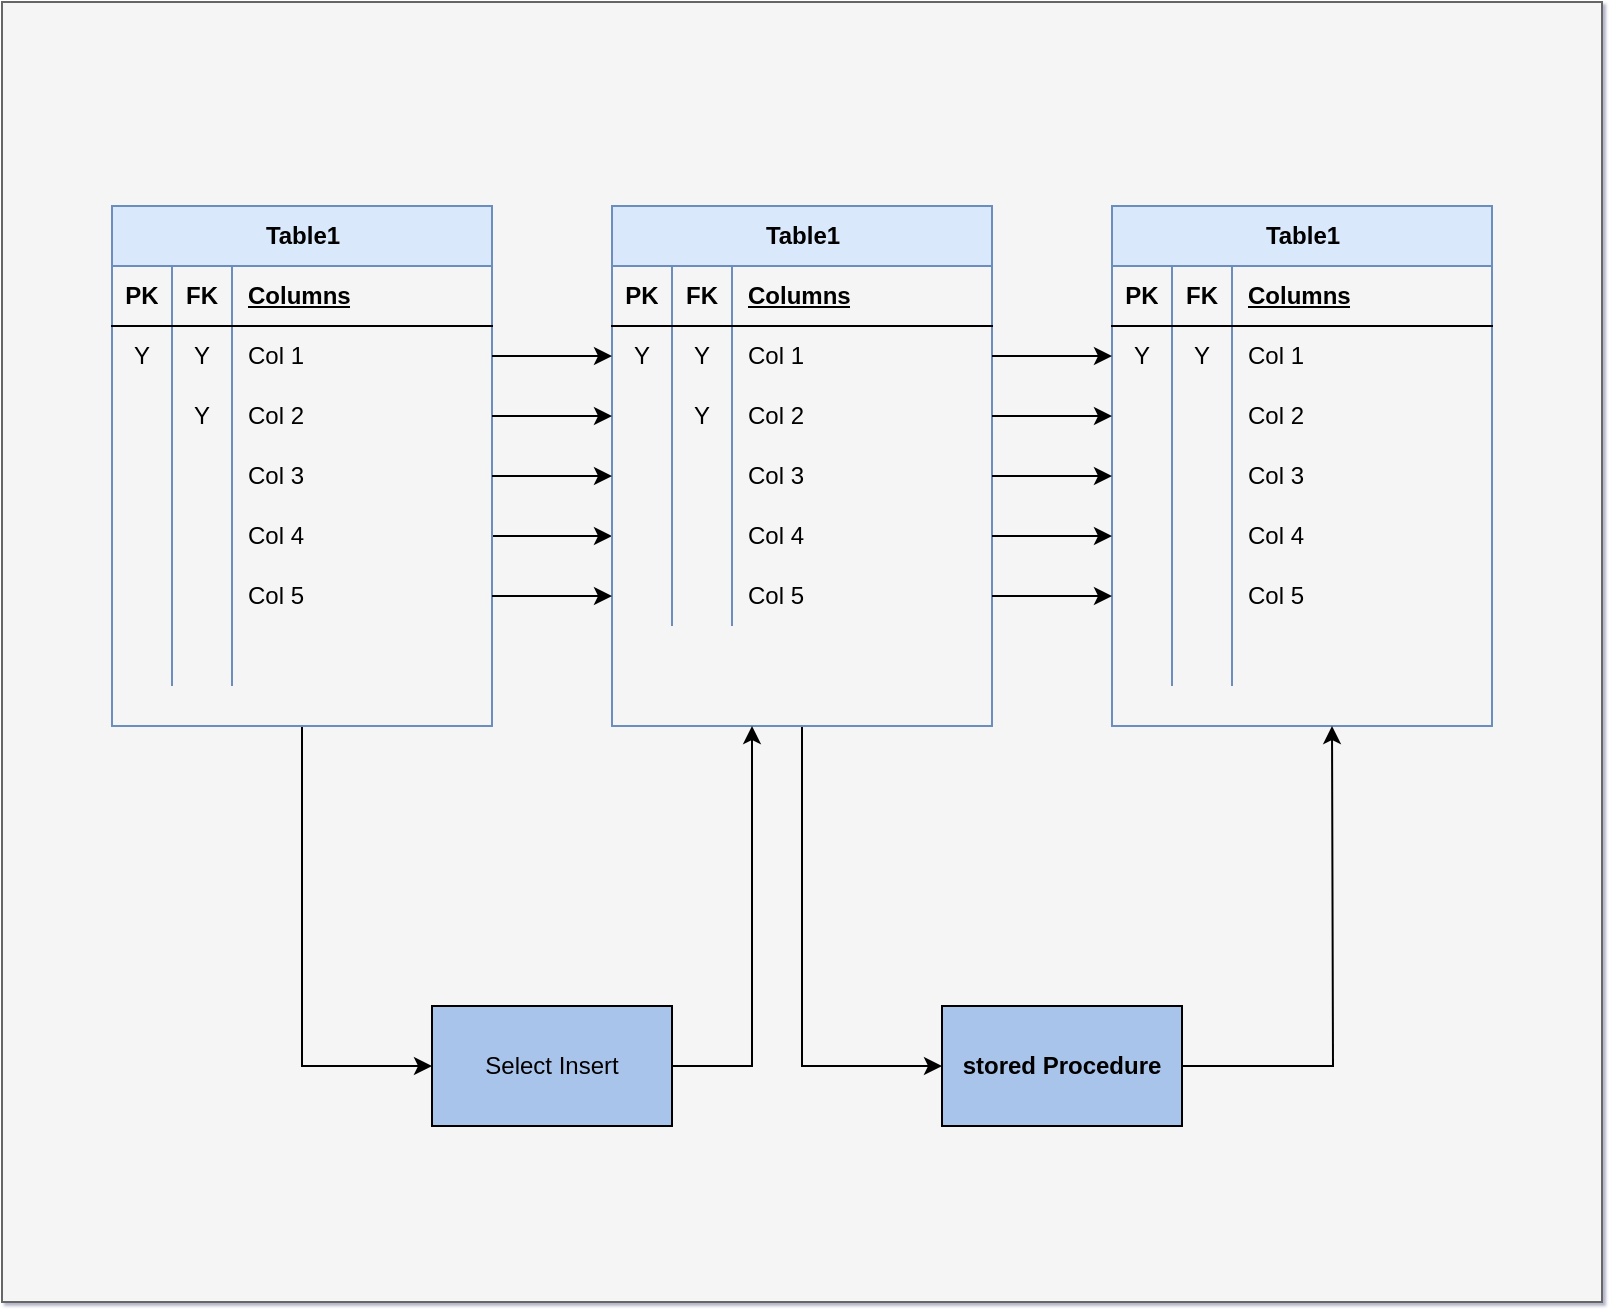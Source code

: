 <mxfile version="27.0.5">
  <diagram name="Page-1" id="E1G2QMqCpN632FvRmFYx">
    <mxGraphModel dx="1678" dy="2014" grid="1" gridSize="10" guides="1" tooltips="1" connect="1" arrows="1" fold="1" page="1" pageScale="1" pageWidth="850" pageHeight="1100" background="#ffffff" math="0" shadow="1">
      <root>
        <mxCell id="0" />
        <mxCell id="1" parent="0" />
        <mxCell id="IxcIrGPiqpF5vXbtNf2C-121" value="" style="rounded=0;whiteSpace=wrap;html=1;fillColor=#f5f5f5;strokeColor=#666666;fontColor=#333333;align=left;" vertex="1" parent="1">
          <mxGeometry x="21" y="-140" width="800" height="650" as="geometry" />
        </mxCell>
        <mxCell id="IxcIrGPiqpF5vXbtNf2C-79" style="edgeStyle=orthogonalEdgeStyle;rounded=0;orthogonalLoop=1;jettySize=auto;html=1;entryX=0;entryY=0.5;entryDx=0;entryDy=0;" edge="1" parent="1" source="Dv0Z6l6AaGeobpVK_M4l-1" target="IxcIrGPiqpF5vXbtNf2C-31">
          <mxGeometry relative="1" as="geometry">
            <Array as="points">
              <mxPoint x="286" y="127" />
              <mxPoint x="286" y="127" />
            </Array>
          </mxGeometry>
        </mxCell>
        <mxCell id="IxcIrGPiqpF5vXbtNf2C-99" style="edgeStyle=orthogonalEdgeStyle;rounded=0;orthogonalLoop=1;jettySize=auto;html=1;entryX=0;entryY=0.5;entryDx=0;entryDy=0;" edge="1" parent="1" source="Dv0Z6l6AaGeobpVK_M4l-1" target="IxcIrGPiqpF5vXbtNf2C-97">
          <mxGeometry relative="1" as="geometry" />
        </mxCell>
        <mxCell id="Dv0Z6l6AaGeobpVK_M4l-1" value="Table1" style="shape=table;startSize=30;container=1;collapsible=1;childLayout=tableLayout;fixedRows=1;rowLines=0;fontStyle=1;align=center;resizeLast=1;html=1;fillColor=#dae8fc;strokeColor=#6c8ebf;" parent="1" vertex="1">
          <mxGeometry x="76" y="-38" width="190" height="260" as="geometry" />
        </mxCell>
        <mxCell id="Dv0Z6l6AaGeobpVK_M4l-2" value="" style="shape=tableRow;horizontal=0;startSize=0;swimlaneHead=0;swimlaneBody=0;fillColor=none;collapsible=0;dropTarget=0;points=[[0,0.5],[1,0.5]];portConstraint=eastwest;top=0;left=0;right=0;bottom=1;" parent="Dv0Z6l6AaGeobpVK_M4l-1" vertex="1">
          <mxGeometry y="30" width="190" height="30" as="geometry" />
        </mxCell>
        <mxCell id="Dv0Z6l6AaGeobpVK_M4l-14" value="PK" style="shape=partialRectangle;connectable=0;fillColor=none;top=0;left=0;bottom=0;right=0;fontStyle=1;overflow=hidden;whiteSpace=wrap;html=1;" parent="Dv0Z6l6AaGeobpVK_M4l-2" vertex="1">
          <mxGeometry width="30" height="30" as="geometry">
            <mxRectangle width="30" height="30" as="alternateBounds" />
          </mxGeometry>
        </mxCell>
        <mxCell id="Dv0Z6l6AaGeobpVK_M4l-3" value="FK" style="shape=partialRectangle;connectable=0;fillColor=none;top=0;left=0;bottom=0;right=0;fontStyle=1;overflow=hidden;whiteSpace=wrap;html=1;" parent="Dv0Z6l6AaGeobpVK_M4l-2" vertex="1">
          <mxGeometry x="30" width="30" height="30" as="geometry">
            <mxRectangle width="30" height="30" as="alternateBounds" />
          </mxGeometry>
        </mxCell>
        <mxCell id="Dv0Z6l6AaGeobpVK_M4l-4" value="Columns" style="shape=partialRectangle;connectable=0;fillColor=none;top=0;left=0;bottom=0;right=0;align=left;spacingLeft=6;fontStyle=5;overflow=hidden;whiteSpace=wrap;html=1;" parent="Dv0Z6l6AaGeobpVK_M4l-2" vertex="1">
          <mxGeometry x="60" width="130" height="30" as="geometry">
            <mxRectangle width="130" height="30" as="alternateBounds" />
          </mxGeometry>
        </mxCell>
        <mxCell id="Dv0Z6l6AaGeobpVK_M4l-5" value="" style="shape=tableRow;horizontal=0;startSize=0;swimlaneHead=0;swimlaneBody=0;fillColor=none;collapsible=0;dropTarget=0;points=[[0,0.5],[1,0.5]];portConstraint=eastwest;top=0;left=0;right=0;bottom=0;" parent="Dv0Z6l6AaGeobpVK_M4l-1" vertex="1">
          <mxGeometry y="60" width="190" height="30" as="geometry" />
        </mxCell>
        <mxCell id="Dv0Z6l6AaGeobpVK_M4l-15" value="Y" style="shape=partialRectangle;connectable=0;fillColor=none;top=0;left=0;bottom=0;right=0;editable=1;overflow=hidden;whiteSpace=wrap;html=1;" parent="Dv0Z6l6AaGeobpVK_M4l-5" vertex="1">
          <mxGeometry width="30" height="30" as="geometry">
            <mxRectangle width="30" height="30" as="alternateBounds" />
          </mxGeometry>
        </mxCell>
        <mxCell id="Dv0Z6l6AaGeobpVK_M4l-6" value="Y" style="shape=partialRectangle;connectable=0;fillColor=none;top=0;left=0;bottom=0;right=0;editable=1;overflow=hidden;whiteSpace=wrap;html=1;" parent="Dv0Z6l6AaGeobpVK_M4l-5" vertex="1">
          <mxGeometry x="30" width="30" height="30" as="geometry">
            <mxRectangle width="30" height="30" as="alternateBounds" />
          </mxGeometry>
        </mxCell>
        <mxCell id="Dv0Z6l6AaGeobpVK_M4l-7" value="Col 1" style="shape=partialRectangle;connectable=0;fillColor=none;top=0;left=0;bottom=0;right=0;align=left;spacingLeft=6;overflow=hidden;whiteSpace=wrap;html=1;" parent="Dv0Z6l6AaGeobpVK_M4l-5" vertex="1">
          <mxGeometry x="60" width="130" height="30" as="geometry">
            <mxRectangle width="130" height="30" as="alternateBounds" />
          </mxGeometry>
        </mxCell>
        <mxCell id="Dv0Z6l6AaGeobpVK_M4l-8" value="" style="shape=tableRow;horizontal=0;startSize=0;swimlaneHead=0;swimlaneBody=0;fillColor=none;collapsible=0;dropTarget=0;points=[[0,0.5],[1,0.5]];portConstraint=eastwest;top=0;left=0;right=0;bottom=0;" parent="Dv0Z6l6AaGeobpVK_M4l-1" vertex="1">
          <mxGeometry y="90" width="190" height="30" as="geometry" />
        </mxCell>
        <mxCell id="Dv0Z6l6AaGeobpVK_M4l-16" style="shape=partialRectangle;connectable=0;fillColor=none;top=0;left=0;bottom=0;right=0;editable=1;overflow=hidden;whiteSpace=wrap;html=1;" parent="Dv0Z6l6AaGeobpVK_M4l-8" vertex="1">
          <mxGeometry width="30" height="30" as="geometry">
            <mxRectangle width="30" height="30" as="alternateBounds" />
          </mxGeometry>
        </mxCell>
        <mxCell id="Dv0Z6l6AaGeobpVK_M4l-9" value="Y" style="shape=partialRectangle;connectable=0;fillColor=none;top=0;left=0;bottom=0;right=0;editable=1;overflow=hidden;whiteSpace=wrap;html=1;" parent="Dv0Z6l6AaGeobpVK_M4l-8" vertex="1">
          <mxGeometry x="30" width="30" height="30" as="geometry">
            <mxRectangle width="30" height="30" as="alternateBounds" />
          </mxGeometry>
        </mxCell>
        <mxCell id="Dv0Z6l6AaGeobpVK_M4l-10" value="Col 2" style="shape=partialRectangle;connectable=0;fillColor=none;top=0;left=0;bottom=0;right=0;align=left;spacingLeft=6;overflow=hidden;whiteSpace=wrap;html=1;" parent="Dv0Z6l6AaGeobpVK_M4l-8" vertex="1">
          <mxGeometry x="60" width="130" height="30" as="geometry">
            <mxRectangle width="130" height="30" as="alternateBounds" />
          </mxGeometry>
        </mxCell>
        <mxCell id="IxcIrGPiqpF5vXbtNf2C-1" style="shape=tableRow;horizontal=0;startSize=0;swimlaneHead=0;swimlaneBody=0;fillColor=none;collapsible=0;dropTarget=0;points=[[0,0.5],[1,0.5]];portConstraint=eastwest;top=0;left=0;right=0;bottom=0;" vertex="1" parent="Dv0Z6l6AaGeobpVK_M4l-1">
          <mxGeometry y="120" width="190" height="30" as="geometry" />
        </mxCell>
        <mxCell id="IxcIrGPiqpF5vXbtNf2C-2" style="shape=partialRectangle;connectable=0;fillColor=none;top=0;left=0;bottom=0;right=0;editable=1;overflow=hidden;whiteSpace=wrap;html=1;" vertex="1" parent="IxcIrGPiqpF5vXbtNf2C-1">
          <mxGeometry width="30" height="30" as="geometry">
            <mxRectangle width="30" height="30" as="alternateBounds" />
          </mxGeometry>
        </mxCell>
        <mxCell id="IxcIrGPiqpF5vXbtNf2C-3" style="shape=partialRectangle;connectable=0;fillColor=none;top=0;left=0;bottom=0;right=0;editable=1;overflow=hidden;whiteSpace=wrap;html=1;" vertex="1" parent="IxcIrGPiqpF5vXbtNf2C-1">
          <mxGeometry x="30" width="30" height="30" as="geometry">
            <mxRectangle width="30" height="30" as="alternateBounds" />
          </mxGeometry>
        </mxCell>
        <mxCell id="IxcIrGPiqpF5vXbtNf2C-4" value="Col 3" style="shape=partialRectangle;connectable=0;fillColor=none;top=0;left=0;bottom=0;right=0;align=left;spacingLeft=6;overflow=hidden;whiteSpace=wrap;html=1;" vertex="1" parent="IxcIrGPiqpF5vXbtNf2C-1">
          <mxGeometry x="60" width="130" height="30" as="geometry">
            <mxRectangle width="130" height="30" as="alternateBounds" />
          </mxGeometry>
        </mxCell>
        <mxCell id="IxcIrGPiqpF5vXbtNf2C-75" style="shape=tableRow;horizontal=0;startSize=0;swimlaneHead=0;swimlaneBody=0;fillColor=none;collapsible=0;dropTarget=0;points=[[0,0.5],[1,0.5]];portConstraint=eastwest;top=0;left=0;right=0;bottom=0;" vertex="1" parent="Dv0Z6l6AaGeobpVK_M4l-1">
          <mxGeometry y="150" width="190" height="30" as="geometry" />
        </mxCell>
        <mxCell id="IxcIrGPiqpF5vXbtNf2C-76" style="shape=partialRectangle;connectable=0;fillColor=none;top=0;left=0;bottom=0;right=0;editable=1;overflow=hidden;whiteSpace=wrap;html=1;" vertex="1" parent="IxcIrGPiqpF5vXbtNf2C-75">
          <mxGeometry width="30" height="30" as="geometry">
            <mxRectangle width="30" height="30" as="alternateBounds" />
          </mxGeometry>
        </mxCell>
        <mxCell id="IxcIrGPiqpF5vXbtNf2C-77" style="shape=partialRectangle;connectable=0;fillColor=none;top=0;left=0;bottom=0;right=0;editable=1;overflow=hidden;whiteSpace=wrap;html=1;" vertex="1" parent="IxcIrGPiqpF5vXbtNf2C-75">
          <mxGeometry x="30" width="30" height="30" as="geometry">
            <mxRectangle width="30" height="30" as="alternateBounds" />
          </mxGeometry>
        </mxCell>
        <mxCell id="IxcIrGPiqpF5vXbtNf2C-78" value="Col 4" style="shape=partialRectangle;connectable=0;fillColor=none;top=0;left=0;bottom=0;right=0;align=left;spacingLeft=6;overflow=hidden;whiteSpace=wrap;html=1;" vertex="1" parent="IxcIrGPiqpF5vXbtNf2C-75">
          <mxGeometry x="60" width="130" height="30" as="geometry">
            <mxRectangle width="130" height="30" as="alternateBounds" />
          </mxGeometry>
        </mxCell>
        <mxCell id="IxcIrGPiqpF5vXbtNf2C-80" style="shape=tableRow;horizontal=0;startSize=0;swimlaneHead=0;swimlaneBody=0;fillColor=none;collapsible=0;dropTarget=0;points=[[0,0.5],[1,0.5]];portConstraint=eastwest;top=0;left=0;right=0;bottom=0;" vertex="1" parent="Dv0Z6l6AaGeobpVK_M4l-1">
          <mxGeometry y="180" width="190" height="30" as="geometry" />
        </mxCell>
        <mxCell id="IxcIrGPiqpF5vXbtNf2C-81" style="shape=partialRectangle;connectable=0;fillColor=none;top=0;left=0;bottom=0;right=0;editable=1;overflow=hidden;whiteSpace=wrap;html=1;" vertex="1" parent="IxcIrGPiqpF5vXbtNf2C-80">
          <mxGeometry width="30" height="30" as="geometry">
            <mxRectangle width="30" height="30" as="alternateBounds" />
          </mxGeometry>
        </mxCell>
        <mxCell id="IxcIrGPiqpF5vXbtNf2C-82" style="shape=partialRectangle;connectable=0;fillColor=none;top=0;left=0;bottom=0;right=0;editable=1;overflow=hidden;whiteSpace=wrap;html=1;" vertex="1" parent="IxcIrGPiqpF5vXbtNf2C-80">
          <mxGeometry x="30" width="30" height="30" as="geometry">
            <mxRectangle width="30" height="30" as="alternateBounds" />
          </mxGeometry>
        </mxCell>
        <mxCell id="IxcIrGPiqpF5vXbtNf2C-83" value="Col 5" style="shape=partialRectangle;connectable=0;fillColor=none;top=0;left=0;bottom=0;right=0;align=left;spacingLeft=6;overflow=hidden;whiteSpace=wrap;html=1;" vertex="1" parent="IxcIrGPiqpF5vXbtNf2C-80">
          <mxGeometry x="60" width="130" height="30" as="geometry">
            <mxRectangle width="130" height="30" as="alternateBounds" />
          </mxGeometry>
        </mxCell>
        <mxCell id="Dv0Z6l6AaGeobpVK_M4l-27" style="shape=tableRow;horizontal=0;startSize=0;swimlaneHead=0;swimlaneBody=0;fillColor=none;collapsible=0;dropTarget=0;points=[[0,0.5],[1,0.5]];portConstraint=eastwest;top=0;left=0;right=0;bottom=0;" parent="Dv0Z6l6AaGeobpVK_M4l-1" vertex="1">
          <mxGeometry y="210" width="190" height="30" as="geometry" />
        </mxCell>
        <mxCell id="Dv0Z6l6AaGeobpVK_M4l-28" style="shape=partialRectangle;connectable=0;fillColor=none;top=0;left=0;bottom=0;right=0;editable=1;overflow=hidden;whiteSpace=wrap;html=1;" parent="Dv0Z6l6AaGeobpVK_M4l-27" vertex="1">
          <mxGeometry width="30" height="30" as="geometry">
            <mxRectangle width="30" height="30" as="alternateBounds" />
          </mxGeometry>
        </mxCell>
        <mxCell id="Dv0Z6l6AaGeobpVK_M4l-29" style="shape=partialRectangle;connectable=0;fillColor=none;top=0;left=0;bottom=0;right=0;editable=1;overflow=hidden;whiteSpace=wrap;html=1;" parent="Dv0Z6l6AaGeobpVK_M4l-27" vertex="1">
          <mxGeometry x="30" width="30" height="30" as="geometry">
            <mxRectangle width="30" height="30" as="alternateBounds" />
          </mxGeometry>
        </mxCell>
        <object label="" row5="" id="Dv0Z6l6AaGeobpVK_M4l-30">
          <mxCell style="shape=partialRectangle;connectable=0;fillColor=none;top=0;left=0;bottom=0;right=0;align=left;spacingLeft=6;overflow=hidden;whiteSpace=wrap;html=1;" parent="Dv0Z6l6AaGeobpVK_M4l-27" vertex="1">
            <mxGeometry x="60" width="130" height="30" as="geometry">
              <mxRectangle width="130" height="30" as="alternateBounds" />
            </mxGeometry>
          </mxCell>
        </object>
        <mxCell id="IxcIrGPiqpF5vXbtNf2C-5" value="" style="shape=tableRow;horizontal=0;startSize=0;swimlaneHead=0;swimlaneBody=0;fillColor=none;collapsible=0;dropTarget=0;points=[[0,0.5],[1,0.5]];portConstraint=eastwest;top=0;left=0;right=0;bottom=0;" vertex="1" parent="1">
          <mxGeometry x="106" y="162" width="280" height="30" as="geometry" />
        </mxCell>
        <mxCell id="IxcIrGPiqpF5vXbtNf2C-6" style="shape=partialRectangle;connectable=0;fillColor=none;top=0;left=0;bottom=0;right=0;editable=1;overflow=hidden;whiteSpace=wrap;html=1;" vertex="1" parent="IxcIrGPiqpF5vXbtNf2C-5">
          <mxGeometry width="30" height="30" as="geometry">
            <mxRectangle width="30" height="30" as="alternateBounds" />
          </mxGeometry>
        </mxCell>
        <mxCell id="IxcIrGPiqpF5vXbtNf2C-7" value="" style="shape=partialRectangle;connectable=0;fillColor=none;top=0;left=0;bottom=0;right=0;editable=1;overflow=hidden;whiteSpace=wrap;html=1;" vertex="1" parent="IxcIrGPiqpF5vXbtNf2C-5">
          <mxGeometry x="30" width="30" height="30" as="geometry">
            <mxRectangle width="30" height="30" as="alternateBounds" />
          </mxGeometry>
        </mxCell>
        <mxCell id="IxcIrGPiqpF5vXbtNf2C-9" value="" style="shape=tableRow;horizontal=0;startSize=0;swimlaneHead=0;swimlaneBody=0;fillColor=none;collapsible=0;dropTarget=0;points=[[0,0.5],[1,0.5]];portConstraint=eastwest;top=0;left=0;right=0;bottom=0;" vertex="1" parent="1">
          <mxGeometry x="106" y="196" width="280" height="30" as="geometry" />
        </mxCell>
        <mxCell id="IxcIrGPiqpF5vXbtNf2C-10" style="shape=partialRectangle;connectable=0;fillColor=none;top=0;left=0;bottom=0;right=0;editable=1;overflow=hidden;whiteSpace=wrap;html=1;" vertex="1" parent="IxcIrGPiqpF5vXbtNf2C-9">
          <mxGeometry width="30" height="30" as="geometry">
            <mxRectangle width="30" height="30" as="alternateBounds" />
          </mxGeometry>
        </mxCell>
        <mxCell id="IxcIrGPiqpF5vXbtNf2C-11" value="" style="shape=partialRectangle;connectable=0;fillColor=none;top=0;left=0;bottom=0;right=0;editable=1;overflow=hidden;whiteSpace=wrap;html=1;" vertex="1" parent="IxcIrGPiqpF5vXbtNf2C-9">
          <mxGeometry x="30" width="30" height="30" as="geometry">
            <mxRectangle width="30" height="30" as="alternateBounds" />
          </mxGeometry>
        </mxCell>
        <mxCell id="IxcIrGPiqpF5vXbtNf2C-116" style="edgeStyle=orthogonalEdgeStyle;rounded=0;orthogonalLoop=1;jettySize=auto;html=1;entryX=0;entryY=0.5;entryDx=0;entryDy=0;" edge="1" parent="1" source="IxcIrGPiqpF5vXbtNf2C-14" target="IxcIrGPiqpF5vXbtNf2C-100">
          <mxGeometry relative="1" as="geometry" />
        </mxCell>
        <mxCell id="IxcIrGPiqpF5vXbtNf2C-14" value="Table1" style="shape=table;startSize=30;container=1;collapsible=1;childLayout=tableLayout;fixedRows=1;rowLines=0;fontStyle=1;align=center;resizeLast=1;html=1;fillColor=#dae8fc;strokeColor=#6c8ebf;" vertex="1" parent="1">
          <mxGeometry x="326" y="-38" width="190" height="260" as="geometry" />
        </mxCell>
        <mxCell id="IxcIrGPiqpF5vXbtNf2C-15" value="" style="shape=tableRow;horizontal=0;startSize=0;swimlaneHead=0;swimlaneBody=0;fillColor=none;collapsible=0;dropTarget=0;points=[[0,0.5],[1,0.5]];portConstraint=eastwest;top=0;left=0;right=0;bottom=1;" vertex="1" parent="IxcIrGPiqpF5vXbtNf2C-14">
          <mxGeometry y="30" width="190" height="30" as="geometry" />
        </mxCell>
        <mxCell id="IxcIrGPiqpF5vXbtNf2C-16" value="PK" style="shape=partialRectangle;connectable=0;fillColor=none;top=0;left=0;bottom=0;right=0;fontStyle=1;overflow=hidden;whiteSpace=wrap;html=1;" vertex="1" parent="IxcIrGPiqpF5vXbtNf2C-15">
          <mxGeometry width="30" height="30" as="geometry">
            <mxRectangle width="30" height="30" as="alternateBounds" />
          </mxGeometry>
        </mxCell>
        <mxCell id="IxcIrGPiqpF5vXbtNf2C-17" value="FK" style="shape=partialRectangle;connectable=0;fillColor=none;top=0;left=0;bottom=0;right=0;fontStyle=1;overflow=hidden;whiteSpace=wrap;html=1;" vertex="1" parent="IxcIrGPiqpF5vXbtNf2C-15">
          <mxGeometry x="30" width="30" height="30" as="geometry">
            <mxRectangle width="30" height="30" as="alternateBounds" />
          </mxGeometry>
        </mxCell>
        <mxCell id="IxcIrGPiqpF5vXbtNf2C-18" value="Columns" style="shape=partialRectangle;connectable=0;fillColor=none;top=0;left=0;bottom=0;right=0;align=left;spacingLeft=6;fontStyle=5;overflow=hidden;whiteSpace=wrap;html=1;" vertex="1" parent="IxcIrGPiqpF5vXbtNf2C-15">
          <mxGeometry x="60" width="130" height="30" as="geometry">
            <mxRectangle width="130" height="30" as="alternateBounds" />
          </mxGeometry>
        </mxCell>
        <mxCell id="IxcIrGPiqpF5vXbtNf2C-19" value="" style="shape=tableRow;horizontal=0;startSize=0;swimlaneHead=0;swimlaneBody=0;fillColor=none;collapsible=0;dropTarget=0;points=[[0,0.5],[1,0.5]];portConstraint=eastwest;top=0;left=0;right=0;bottom=0;" vertex="1" parent="IxcIrGPiqpF5vXbtNf2C-14">
          <mxGeometry y="60" width="190" height="30" as="geometry" />
        </mxCell>
        <mxCell id="IxcIrGPiqpF5vXbtNf2C-20" value="Y" style="shape=partialRectangle;connectable=0;fillColor=none;top=0;left=0;bottom=0;right=0;editable=1;overflow=hidden;whiteSpace=wrap;html=1;" vertex="1" parent="IxcIrGPiqpF5vXbtNf2C-19">
          <mxGeometry width="30" height="30" as="geometry">
            <mxRectangle width="30" height="30" as="alternateBounds" />
          </mxGeometry>
        </mxCell>
        <mxCell id="IxcIrGPiqpF5vXbtNf2C-21" value="Y" style="shape=partialRectangle;connectable=0;fillColor=none;top=0;left=0;bottom=0;right=0;editable=1;overflow=hidden;whiteSpace=wrap;html=1;" vertex="1" parent="IxcIrGPiqpF5vXbtNf2C-19">
          <mxGeometry x="30" width="30" height="30" as="geometry">
            <mxRectangle width="30" height="30" as="alternateBounds" />
          </mxGeometry>
        </mxCell>
        <mxCell id="IxcIrGPiqpF5vXbtNf2C-22" value="Col 1" style="shape=partialRectangle;connectable=0;fillColor=none;top=0;left=0;bottom=0;right=0;align=left;spacingLeft=6;overflow=hidden;whiteSpace=wrap;html=1;" vertex="1" parent="IxcIrGPiqpF5vXbtNf2C-19">
          <mxGeometry x="60" width="130" height="30" as="geometry">
            <mxRectangle width="130" height="30" as="alternateBounds" />
          </mxGeometry>
        </mxCell>
        <mxCell id="IxcIrGPiqpF5vXbtNf2C-23" value="" style="shape=tableRow;horizontal=0;startSize=0;swimlaneHead=0;swimlaneBody=0;fillColor=none;collapsible=0;dropTarget=0;points=[[0,0.5],[1,0.5]];portConstraint=eastwest;top=0;left=0;right=0;bottom=0;" vertex="1" parent="IxcIrGPiqpF5vXbtNf2C-14">
          <mxGeometry y="90" width="190" height="30" as="geometry" />
        </mxCell>
        <mxCell id="IxcIrGPiqpF5vXbtNf2C-24" style="shape=partialRectangle;connectable=0;fillColor=none;top=0;left=0;bottom=0;right=0;editable=1;overflow=hidden;whiteSpace=wrap;html=1;" vertex="1" parent="IxcIrGPiqpF5vXbtNf2C-23">
          <mxGeometry width="30" height="30" as="geometry">
            <mxRectangle width="30" height="30" as="alternateBounds" />
          </mxGeometry>
        </mxCell>
        <mxCell id="IxcIrGPiqpF5vXbtNf2C-25" value="Y" style="shape=partialRectangle;connectable=0;fillColor=none;top=0;left=0;bottom=0;right=0;editable=1;overflow=hidden;whiteSpace=wrap;html=1;" vertex="1" parent="IxcIrGPiqpF5vXbtNf2C-23">
          <mxGeometry x="30" width="30" height="30" as="geometry">
            <mxRectangle width="30" height="30" as="alternateBounds" />
          </mxGeometry>
        </mxCell>
        <mxCell id="IxcIrGPiqpF5vXbtNf2C-26" value="Col 2" style="shape=partialRectangle;connectable=0;fillColor=none;top=0;left=0;bottom=0;right=0;align=left;spacingLeft=6;overflow=hidden;whiteSpace=wrap;html=1;" vertex="1" parent="IxcIrGPiqpF5vXbtNf2C-23">
          <mxGeometry x="60" width="130" height="30" as="geometry">
            <mxRectangle width="130" height="30" as="alternateBounds" />
          </mxGeometry>
        </mxCell>
        <mxCell id="IxcIrGPiqpF5vXbtNf2C-27" style="shape=tableRow;horizontal=0;startSize=0;swimlaneHead=0;swimlaneBody=0;fillColor=none;collapsible=0;dropTarget=0;points=[[0,0.5],[1,0.5]];portConstraint=eastwest;top=0;left=0;right=0;bottom=0;" vertex="1" parent="IxcIrGPiqpF5vXbtNf2C-14">
          <mxGeometry y="120" width="190" height="30" as="geometry" />
        </mxCell>
        <mxCell id="IxcIrGPiqpF5vXbtNf2C-28" style="shape=partialRectangle;connectable=0;fillColor=none;top=0;left=0;bottom=0;right=0;editable=1;overflow=hidden;whiteSpace=wrap;html=1;" vertex="1" parent="IxcIrGPiqpF5vXbtNf2C-27">
          <mxGeometry width="30" height="30" as="geometry">
            <mxRectangle width="30" height="30" as="alternateBounds" />
          </mxGeometry>
        </mxCell>
        <mxCell id="IxcIrGPiqpF5vXbtNf2C-29" style="shape=partialRectangle;connectable=0;fillColor=none;top=0;left=0;bottom=0;right=0;editable=1;overflow=hidden;whiteSpace=wrap;html=1;" vertex="1" parent="IxcIrGPiqpF5vXbtNf2C-27">
          <mxGeometry x="30" width="30" height="30" as="geometry">
            <mxRectangle width="30" height="30" as="alternateBounds" />
          </mxGeometry>
        </mxCell>
        <mxCell id="IxcIrGPiqpF5vXbtNf2C-30" style="shape=partialRectangle;connectable=0;fillColor=none;top=0;left=0;bottom=0;right=0;align=left;spacingLeft=6;overflow=hidden;whiteSpace=wrap;html=1;" vertex="1" parent="IxcIrGPiqpF5vXbtNf2C-27">
          <mxGeometry x="60" width="130" height="30" as="geometry">
            <mxRectangle width="130" height="30" as="alternateBounds" />
          </mxGeometry>
        </mxCell>
        <mxCell id="IxcIrGPiqpF5vXbtNf2C-31" style="shape=tableRow;horizontal=0;startSize=0;swimlaneHead=0;swimlaneBody=0;fillColor=none;collapsible=0;dropTarget=0;points=[[0,0.5],[1,0.5]];portConstraint=eastwest;top=0;left=0;right=0;bottom=0;" vertex="1" parent="IxcIrGPiqpF5vXbtNf2C-14">
          <mxGeometry y="150" width="190" height="30" as="geometry" />
        </mxCell>
        <mxCell id="IxcIrGPiqpF5vXbtNf2C-32" style="shape=partialRectangle;connectable=0;fillColor=none;top=0;left=0;bottom=0;right=0;editable=1;overflow=hidden;whiteSpace=wrap;html=1;" vertex="1" parent="IxcIrGPiqpF5vXbtNf2C-31">
          <mxGeometry width="30" height="30" as="geometry">
            <mxRectangle width="30" height="30" as="alternateBounds" />
          </mxGeometry>
        </mxCell>
        <mxCell id="IxcIrGPiqpF5vXbtNf2C-33" style="shape=partialRectangle;connectable=0;fillColor=none;top=0;left=0;bottom=0;right=0;editable=1;overflow=hidden;whiteSpace=wrap;html=1;" vertex="1" parent="IxcIrGPiqpF5vXbtNf2C-31">
          <mxGeometry x="30" width="30" height="30" as="geometry">
            <mxRectangle width="30" height="30" as="alternateBounds" />
          </mxGeometry>
        </mxCell>
        <object label="" row5="" id="IxcIrGPiqpF5vXbtNf2C-34">
          <mxCell style="shape=partialRectangle;connectable=0;fillColor=none;top=0;left=0;bottom=0;right=0;align=left;spacingLeft=6;overflow=hidden;whiteSpace=wrap;html=1;" vertex="1" parent="IxcIrGPiqpF5vXbtNf2C-31">
            <mxGeometry x="60" width="130" height="30" as="geometry">
              <mxRectangle width="130" height="30" as="alternateBounds" />
            </mxGeometry>
          </mxCell>
        </object>
        <mxCell id="IxcIrGPiqpF5vXbtNf2C-35" style="shape=tableRow;horizontal=0;startSize=0;swimlaneHead=0;swimlaneBody=0;fillColor=none;collapsible=0;dropTarget=0;points=[[0,0.5],[1,0.5]];portConstraint=eastwest;top=0;left=0;right=0;bottom=0;" vertex="1" parent="IxcIrGPiqpF5vXbtNf2C-14">
          <mxGeometry y="180" width="190" height="30" as="geometry" />
        </mxCell>
        <mxCell id="IxcIrGPiqpF5vXbtNf2C-36" style="shape=partialRectangle;connectable=0;fillColor=none;top=0;left=0;bottom=0;right=0;editable=1;overflow=hidden;whiteSpace=wrap;html=1;" vertex="1" parent="IxcIrGPiqpF5vXbtNf2C-35">
          <mxGeometry width="30" height="30" as="geometry">
            <mxRectangle width="30" height="30" as="alternateBounds" />
          </mxGeometry>
        </mxCell>
        <mxCell id="IxcIrGPiqpF5vXbtNf2C-37" style="shape=partialRectangle;connectable=0;fillColor=none;top=0;left=0;bottom=0;right=0;editable=1;overflow=hidden;whiteSpace=wrap;html=1;" vertex="1" parent="IxcIrGPiqpF5vXbtNf2C-35">
          <mxGeometry x="30" width="30" height="30" as="geometry">
            <mxRectangle width="30" height="30" as="alternateBounds" />
          </mxGeometry>
        </mxCell>
        <mxCell id="IxcIrGPiqpF5vXbtNf2C-38" value="Col 5" style="shape=partialRectangle;connectable=0;fillColor=none;top=0;left=0;bottom=0;right=0;align=left;spacingLeft=6;overflow=hidden;whiteSpace=wrap;html=1;" vertex="1" parent="IxcIrGPiqpF5vXbtNf2C-35">
          <mxGeometry x="60" width="130" height="30" as="geometry">
            <mxRectangle width="130" height="30" as="alternateBounds" />
          </mxGeometry>
        </mxCell>
        <mxCell id="IxcIrGPiqpF5vXbtNf2C-39" value="Table1" style="shape=table;startSize=30;container=1;collapsible=1;childLayout=tableLayout;fixedRows=1;rowLines=0;fontStyle=1;align=center;resizeLast=1;html=1;fillColor=#dae8fc;strokeColor=#6c8ebf;swimlaneFillColor=none;" vertex="1" parent="1">
          <mxGeometry x="576" y="-38" width="190" height="260" as="geometry" />
        </mxCell>
        <mxCell id="IxcIrGPiqpF5vXbtNf2C-40" value="" style="shape=tableRow;horizontal=0;startSize=0;swimlaneHead=0;swimlaneBody=0;fillColor=none;collapsible=0;dropTarget=0;points=[[0,0.5],[1,0.5]];portConstraint=eastwest;top=0;left=0;right=0;bottom=1;" vertex="1" parent="IxcIrGPiqpF5vXbtNf2C-39">
          <mxGeometry y="30" width="190" height="30" as="geometry" />
        </mxCell>
        <mxCell id="IxcIrGPiqpF5vXbtNf2C-41" value="PK" style="shape=partialRectangle;connectable=0;fillColor=none;top=0;left=0;bottom=0;right=0;fontStyle=1;overflow=hidden;whiteSpace=wrap;html=1;" vertex="1" parent="IxcIrGPiqpF5vXbtNf2C-40">
          <mxGeometry width="30" height="30" as="geometry">
            <mxRectangle width="30" height="30" as="alternateBounds" />
          </mxGeometry>
        </mxCell>
        <mxCell id="IxcIrGPiqpF5vXbtNf2C-42" value="FK" style="shape=partialRectangle;connectable=0;fillColor=none;top=0;left=0;bottom=0;right=0;fontStyle=1;overflow=hidden;whiteSpace=wrap;html=1;" vertex="1" parent="IxcIrGPiqpF5vXbtNf2C-40">
          <mxGeometry x="30" width="30" height="30" as="geometry">
            <mxRectangle width="30" height="30" as="alternateBounds" />
          </mxGeometry>
        </mxCell>
        <mxCell id="IxcIrGPiqpF5vXbtNf2C-43" value="Columns" style="shape=partialRectangle;connectable=0;fillColor=none;top=0;left=0;bottom=0;right=0;align=left;spacingLeft=6;fontStyle=5;overflow=hidden;whiteSpace=wrap;html=1;" vertex="1" parent="IxcIrGPiqpF5vXbtNf2C-40">
          <mxGeometry x="60" width="130" height="30" as="geometry">
            <mxRectangle width="130" height="30" as="alternateBounds" />
          </mxGeometry>
        </mxCell>
        <mxCell id="IxcIrGPiqpF5vXbtNf2C-44" value="" style="shape=tableRow;horizontal=0;startSize=0;swimlaneHead=0;swimlaneBody=0;fillColor=none;collapsible=0;dropTarget=0;points=[[0,0.5],[1,0.5]];portConstraint=eastwest;top=0;left=0;right=0;bottom=0;" vertex="1" parent="IxcIrGPiqpF5vXbtNf2C-39">
          <mxGeometry y="60" width="190" height="30" as="geometry" />
        </mxCell>
        <mxCell id="IxcIrGPiqpF5vXbtNf2C-45" value="Y" style="shape=partialRectangle;connectable=0;fillColor=none;top=0;left=0;bottom=0;right=0;editable=1;overflow=hidden;whiteSpace=wrap;html=1;" vertex="1" parent="IxcIrGPiqpF5vXbtNf2C-44">
          <mxGeometry width="30" height="30" as="geometry">
            <mxRectangle width="30" height="30" as="alternateBounds" />
          </mxGeometry>
        </mxCell>
        <mxCell id="IxcIrGPiqpF5vXbtNf2C-46" value="Y" style="shape=partialRectangle;connectable=0;fillColor=none;top=0;left=0;bottom=0;right=0;editable=1;overflow=hidden;whiteSpace=wrap;html=1;" vertex="1" parent="IxcIrGPiqpF5vXbtNf2C-44">
          <mxGeometry x="30" width="30" height="30" as="geometry">
            <mxRectangle width="30" height="30" as="alternateBounds" />
          </mxGeometry>
        </mxCell>
        <mxCell id="IxcIrGPiqpF5vXbtNf2C-47" value="Col 1" style="shape=partialRectangle;connectable=0;fillColor=none;top=0;left=0;bottom=0;right=0;align=left;spacingLeft=6;overflow=hidden;whiteSpace=wrap;html=1;" vertex="1" parent="IxcIrGPiqpF5vXbtNf2C-44">
          <mxGeometry x="60" width="130" height="30" as="geometry">
            <mxRectangle width="130" height="30" as="alternateBounds" />
          </mxGeometry>
        </mxCell>
        <mxCell id="IxcIrGPiqpF5vXbtNf2C-48" value="" style="shape=tableRow;horizontal=0;startSize=0;swimlaneHead=0;swimlaneBody=0;fillColor=none;collapsible=0;dropTarget=0;points=[[0,0.5],[1,0.5]];portConstraint=eastwest;top=0;left=0;right=0;bottom=0;" vertex="1" parent="IxcIrGPiqpF5vXbtNf2C-39">
          <mxGeometry y="90" width="190" height="30" as="geometry" />
        </mxCell>
        <mxCell id="IxcIrGPiqpF5vXbtNf2C-49" style="shape=partialRectangle;connectable=0;fillColor=none;top=0;left=0;bottom=0;right=0;editable=1;overflow=hidden;whiteSpace=wrap;html=1;" vertex="1" parent="IxcIrGPiqpF5vXbtNf2C-48">
          <mxGeometry width="30" height="30" as="geometry">
            <mxRectangle width="30" height="30" as="alternateBounds" />
          </mxGeometry>
        </mxCell>
        <mxCell id="IxcIrGPiqpF5vXbtNf2C-50" value="" style="shape=partialRectangle;connectable=0;fillColor=none;top=0;left=0;bottom=0;right=0;editable=1;overflow=hidden;whiteSpace=wrap;html=1;" vertex="1" parent="IxcIrGPiqpF5vXbtNf2C-48">
          <mxGeometry x="30" width="30" height="30" as="geometry">
            <mxRectangle width="30" height="30" as="alternateBounds" />
          </mxGeometry>
        </mxCell>
        <mxCell id="IxcIrGPiqpF5vXbtNf2C-51" value="Col 2" style="shape=partialRectangle;connectable=0;fillColor=none;top=0;left=0;bottom=0;right=0;align=left;spacingLeft=6;overflow=hidden;whiteSpace=wrap;html=1;" vertex="1" parent="IxcIrGPiqpF5vXbtNf2C-48">
          <mxGeometry x="60" width="130" height="30" as="geometry">
            <mxRectangle width="130" height="30" as="alternateBounds" />
          </mxGeometry>
        </mxCell>
        <mxCell id="IxcIrGPiqpF5vXbtNf2C-52" style="shape=tableRow;horizontal=0;startSize=0;swimlaneHead=0;swimlaneBody=0;fillColor=none;collapsible=0;dropTarget=0;points=[[0,0.5],[1,0.5]];portConstraint=eastwest;top=0;left=0;right=0;bottom=0;" vertex="1" parent="IxcIrGPiqpF5vXbtNf2C-39">
          <mxGeometry y="120" width="190" height="30" as="geometry" />
        </mxCell>
        <mxCell id="IxcIrGPiqpF5vXbtNf2C-53" style="shape=partialRectangle;connectable=0;fillColor=none;top=0;left=0;bottom=0;right=0;editable=1;overflow=hidden;whiteSpace=wrap;html=1;" vertex="1" parent="IxcIrGPiqpF5vXbtNf2C-52">
          <mxGeometry width="30" height="30" as="geometry">
            <mxRectangle width="30" height="30" as="alternateBounds" />
          </mxGeometry>
        </mxCell>
        <mxCell id="IxcIrGPiqpF5vXbtNf2C-54" style="shape=partialRectangle;connectable=0;fillColor=none;top=0;left=0;bottom=0;right=0;editable=1;overflow=hidden;whiteSpace=wrap;html=1;" vertex="1" parent="IxcIrGPiqpF5vXbtNf2C-52">
          <mxGeometry x="30" width="30" height="30" as="geometry">
            <mxRectangle width="30" height="30" as="alternateBounds" />
          </mxGeometry>
        </mxCell>
        <mxCell id="IxcIrGPiqpF5vXbtNf2C-55" value="Col 3" style="shape=partialRectangle;connectable=0;fillColor=none;top=0;left=0;bottom=0;right=0;align=left;spacingLeft=6;overflow=hidden;whiteSpace=wrap;html=1;" vertex="1" parent="IxcIrGPiqpF5vXbtNf2C-52">
          <mxGeometry x="60" width="130" height="30" as="geometry">
            <mxRectangle width="130" height="30" as="alternateBounds" />
          </mxGeometry>
        </mxCell>
        <mxCell id="IxcIrGPiqpF5vXbtNf2C-56" style="shape=tableRow;horizontal=0;startSize=0;swimlaneHead=0;swimlaneBody=0;fillColor=none;collapsible=0;dropTarget=0;points=[[0,0.5],[1,0.5]];portConstraint=eastwest;top=0;left=0;right=0;bottom=0;" vertex="1" parent="IxcIrGPiqpF5vXbtNf2C-39">
          <mxGeometry y="150" width="190" height="30" as="geometry" />
        </mxCell>
        <mxCell id="IxcIrGPiqpF5vXbtNf2C-57" style="shape=partialRectangle;connectable=0;fillColor=none;top=0;left=0;bottom=0;right=0;editable=1;overflow=hidden;whiteSpace=wrap;html=1;" vertex="1" parent="IxcIrGPiqpF5vXbtNf2C-56">
          <mxGeometry width="30" height="30" as="geometry">
            <mxRectangle width="30" height="30" as="alternateBounds" />
          </mxGeometry>
        </mxCell>
        <mxCell id="IxcIrGPiqpF5vXbtNf2C-58" style="shape=partialRectangle;connectable=0;fillColor=none;top=0;left=0;bottom=0;right=0;editable=1;overflow=hidden;whiteSpace=wrap;html=1;" vertex="1" parent="IxcIrGPiqpF5vXbtNf2C-56">
          <mxGeometry x="30" width="30" height="30" as="geometry">
            <mxRectangle width="30" height="30" as="alternateBounds" />
          </mxGeometry>
        </mxCell>
        <object label="Col 4" row5="" id="IxcIrGPiqpF5vXbtNf2C-59">
          <mxCell style="shape=partialRectangle;connectable=0;fillColor=none;top=0;left=0;bottom=0;right=0;align=left;spacingLeft=6;overflow=hidden;whiteSpace=wrap;html=1;" vertex="1" parent="IxcIrGPiqpF5vXbtNf2C-56">
            <mxGeometry x="60" width="130" height="30" as="geometry">
              <mxRectangle width="130" height="30" as="alternateBounds" />
            </mxGeometry>
          </mxCell>
        </object>
        <mxCell id="IxcIrGPiqpF5vXbtNf2C-60" style="shape=tableRow;horizontal=0;startSize=0;swimlaneHead=0;swimlaneBody=0;fillColor=none;collapsible=0;dropTarget=0;points=[[0,0.5],[1,0.5]];portConstraint=eastwest;top=0;left=0;right=0;bottom=0;" vertex="1" parent="IxcIrGPiqpF5vXbtNf2C-39">
          <mxGeometry y="180" width="190" height="30" as="geometry" />
        </mxCell>
        <mxCell id="IxcIrGPiqpF5vXbtNf2C-61" style="shape=partialRectangle;connectable=0;fillColor=none;top=0;left=0;bottom=0;right=0;editable=1;overflow=hidden;whiteSpace=wrap;html=1;" vertex="1" parent="IxcIrGPiqpF5vXbtNf2C-60">
          <mxGeometry width="30" height="30" as="geometry">
            <mxRectangle width="30" height="30" as="alternateBounds" />
          </mxGeometry>
        </mxCell>
        <mxCell id="IxcIrGPiqpF5vXbtNf2C-62" style="shape=partialRectangle;connectable=0;fillColor=none;top=0;left=0;bottom=0;right=0;editable=1;overflow=hidden;whiteSpace=wrap;html=1;" vertex="1" parent="IxcIrGPiqpF5vXbtNf2C-60">
          <mxGeometry x="30" width="30" height="30" as="geometry">
            <mxRectangle width="30" height="30" as="alternateBounds" />
          </mxGeometry>
        </mxCell>
        <mxCell id="IxcIrGPiqpF5vXbtNf2C-63" value="Col 5" style="shape=partialRectangle;connectable=0;fillColor=none;top=0;left=0;bottom=0;right=0;align=left;spacingLeft=6;overflow=hidden;whiteSpace=wrap;html=1;" vertex="1" parent="IxcIrGPiqpF5vXbtNf2C-60">
          <mxGeometry x="60" width="130" height="30" as="geometry">
            <mxRectangle width="130" height="30" as="alternateBounds" />
          </mxGeometry>
        </mxCell>
        <mxCell id="IxcIrGPiqpF5vXbtNf2C-103" style="shape=tableRow;horizontal=0;startSize=0;swimlaneHead=0;swimlaneBody=0;fillColor=none;collapsible=0;dropTarget=0;points=[[0,0.5],[1,0.5]];portConstraint=eastwest;top=0;left=0;right=0;bottom=0;" vertex="1" parent="IxcIrGPiqpF5vXbtNf2C-39">
          <mxGeometry y="210" width="190" height="30" as="geometry" />
        </mxCell>
        <mxCell id="IxcIrGPiqpF5vXbtNf2C-104" style="shape=partialRectangle;connectable=0;fillColor=none;top=0;left=0;bottom=0;right=0;editable=1;overflow=hidden;whiteSpace=wrap;html=1;" vertex="1" parent="IxcIrGPiqpF5vXbtNf2C-103">
          <mxGeometry width="30" height="30" as="geometry">
            <mxRectangle width="30" height="30" as="alternateBounds" />
          </mxGeometry>
        </mxCell>
        <mxCell id="IxcIrGPiqpF5vXbtNf2C-105" style="shape=partialRectangle;connectable=0;fillColor=none;top=0;left=0;bottom=0;right=0;editable=1;overflow=hidden;whiteSpace=wrap;html=1;" vertex="1" parent="IxcIrGPiqpF5vXbtNf2C-103">
          <mxGeometry x="30" width="30" height="30" as="geometry">
            <mxRectangle width="30" height="30" as="alternateBounds" />
          </mxGeometry>
        </mxCell>
        <mxCell id="IxcIrGPiqpF5vXbtNf2C-106" value="" style="shape=partialRectangle;connectable=0;fillColor=none;top=0;left=0;bottom=0;right=0;align=left;spacingLeft=6;overflow=hidden;whiteSpace=wrap;html=1;" vertex="1" parent="IxcIrGPiqpF5vXbtNf2C-103">
          <mxGeometry x="60" width="130" height="30" as="geometry">
            <mxRectangle width="130" height="30" as="alternateBounds" />
          </mxGeometry>
        </mxCell>
        <mxCell id="IxcIrGPiqpF5vXbtNf2C-64" value="Col 3" style="shape=partialRectangle;connectable=0;fillColor=none;top=0;left=0;bottom=0;right=0;align=left;spacingLeft=6;overflow=hidden;whiteSpace=wrap;html=1;" vertex="1" parent="1">
          <mxGeometry x="386" y="82" width="120" height="30" as="geometry">
            <mxRectangle width="130" height="30" as="alternateBounds" />
          </mxGeometry>
        </mxCell>
        <mxCell id="IxcIrGPiqpF5vXbtNf2C-65" value="Col 4" style="shape=partialRectangle;connectable=0;fillColor=none;top=0;left=0;bottom=0;right=0;align=left;spacingLeft=6;overflow=hidden;whiteSpace=wrap;html=1;" vertex="1" parent="1">
          <mxGeometry x="386" y="112" width="120" height="30" as="geometry">
            <mxRectangle width="130" height="30" as="alternateBounds" />
          </mxGeometry>
        </mxCell>
        <mxCell id="IxcIrGPiqpF5vXbtNf2C-66" style="edgeStyle=orthogonalEdgeStyle;rounded=0;orthogonalLoop=1;jettySize=auto;html=1;entryX=0;entryY=0.5;entryDx=0;entryDy=0;" edge="1" parent="1" source="Dv0Z6l6AaGeobpVK_M4l-5" target="IxcIrGPiqpF5vXbtNf2C-19">
          <mxGeometry relative="1" as="geometry" />
        </mxCell>
        <mxCell id="IxcIrGPiqpF5vXbtNf2C-67" style="edgeStyle=orthogonalEdgeStyle;rounded=0;orthogonalLoop=1;jettySize=auto;html=1;entryX=0;entryY=0.5;entryDx=0;entryDy=0;" edge="1" parent="1" source="Dv0Z6l6AaGeobpVK_M4l-8" target="IxcIrGPiqpF5vXbtNf2C-23">
          <mxGeometry relative="1" as="geometry" />
        </mxCell>
        <mxCell id="IxcIrGPiqpF5vXbtNf2C-68" style="edgeStyle=orthogonalEdgeStyle;rounded=0;orthogonalLoop=1;jettySize=auto;html=1;exitX=1;exitY=0.5;exitDx=0;exitDy=0;entryX=0;entryY=0.5;entryDx=0;entryDy=0;" edge="1" parent="1" source="IxcIrGPiqpF5vXbtNf2C-19" target="IxcIrGPiqpF5vXbtNf2C-44">
          <mxGeometry relative="1" as="geometry" />
        </mxCell>
        <mxCell id="IxcIrGPiqpF5vXbtNf2C-69" style="edgeStyle=orthogonalEdgeStyle;rounded=0;orthogonalLoop=1;jettySize=auto;html=1;exitX=1;exitY=0.5;exitDx=0;exitDy=0;entryX=0;entryY=0.5;entryDx=0;entryDy=0;" edge="1" parent="1" source="IxcIrGPiqpF5vXbtNf2C-23" target="IxcIrGPiqpF5vXbtNf2C-48">
          <mxGeometry relative="1" as="geometry" />
        </mxCell>
        <mxCell id="IxcIrGPiqpF5vXbtNf2C-74" style="edgeStyle=orthogonalEdgeStyle;rounded=0;orthogonalLoop=1;jettySize=auto;html=1;entryX=0;entryY=0.5;entryDx=0;entryDy=0;" edge="1" parent="1" source="IxcIrGPiqpF5vXbtNf2C-1" target="IxcIrGPiqpF5vXbtNf2C-27">
          <mxGeometry relative="1" as="geometry" />
        </mxCell>
        <mxCell id="IxcIrGPiqpF5vXbtNf2C-84" style="edgeStyle=orthogonalEdgeStyle;rounded=0;orthogonalLoop=1;jettySize=auto;html=1;entryX=0;entryY=0.5;entryDx=0;entryDy=0;" edge="1" parent="1" source="IxcIrGPiqpF5vXbtNf2C-80" target="IxcIrGPiqpF5vXbtNf2C-35">
          <mxGeometry relative="1" as="geometry" />
        </mxCell>
        <mxCell id="IxcIrGPiqpF5vXbtNf2C-98" style="edgeStyle=orthogonalEdgeStyle;rounded=0;orthogonalLoop=1;jettySize=auto;html=1;" edge="1" parent="1">
          <mxGeometry relative="1" as="geometry">
            <mxPoint x="286" y="392" as="sourcePoint" />
            <mxPoint x="396" y="222" as="targetPoint" />
            <Array as="points">
              <mxPoint x="396" y="392" />
              <mxPoint x="396" y="222" />
            </Array>
          </mxGeometry>
        </mxCell>
        <mxCell id="IxcIrGPiqpF5vXbtNf2C-97" value="Select Insert" style="rounded=0;whiteSpace=wrap;html=1;fillStyle=solid;fillColor=#A9C4EB;" vertex="1" parent="1">
          <mxGeometry x="236" y="362" width="120" height="60" as="geometry" />
        </mxCell>
        <mxCell id="IxcIrGPiqpF5vXbtNf2C-117" style="edgeStyle=orthogonalEdgeStyle;rounded=0;orthogonalLoop=1;jettySize=auto;html=1;" edge="1" parent="1" source="IxcIrGPiqpF5vXbtNf2C-100">
          <mxGeometry relative="1" as="geometry">
            <mxPoint x="686" y="222" as="targetPoint" />
          </mxGeometry>
        </mxCell>
        <mxCell id="IxcIrGPiqpF5vXbtNf2C-100" value="stored Procedure" style="whiteSpace=wrap;html=1;startSize=30;fontStyle=1;fillStyle=solid;fillColor=#A9C4EB;" vertex="1" parent="1">
          <mxGeometry x="491" y="362" width="120" height="60" as="geometry" />
        </mxCell>
        <mxCell id="IxcIrGPiqpF5vXbtNf2C-118" style="edgeStyle=orthogonalEdgeStyle;rounded=0;orthogonalLoop=1;jettySize=auto;html=1;entryX=0;entryY=0.5;entryDx=0;entryDy=0;" edge="1" parent="1" source="IxcIrGPiqpF5vXbtNf2C-35" target="IxcIrGPiqpF5vXbtNf2C-60">
          <mxGeometry relative="1" as="geometry" />
        </mxCell>
        <mxCell id="IxcIrGPiqpF5vXbtNf2C-119" style="edgeStyle=orthogonalEdgeStyle;rounded=0;orthogonalLoop=1;jettySize=auto;html=1;entryX=0;entryY=0.5;entryDx=0;entryDy=0;" edge="1" parent="1" source="IxcIrGPiqpF5vXbtNf2C-31" target="IxcIrGPiqpF5vXbtNf2C-56">
          <mxGeometry relative="1" as="geometry" />
        </mxCell>
        <mxCell id="IxcIrGPiqpF5vXbtNf2C-120" style="edgeStyle=orthogonalEdgeStyle;rounded=0;orthogonalLoop=1;jettySize=auto;html=1;entryX=0;entryY=0.5;entryDx=0;entryDy=0;" edge="1" parent="1" source="IxcIrGPiqpF5vXbtNf2C-27" target="IxcIrGPiqpF5vXbtNf2C-52">
          <mxGeometry relative="1" as="geometry" />
        </mxCell>
      </root>
    </mxGraphModel>
  </diagram>
</mxfile>
